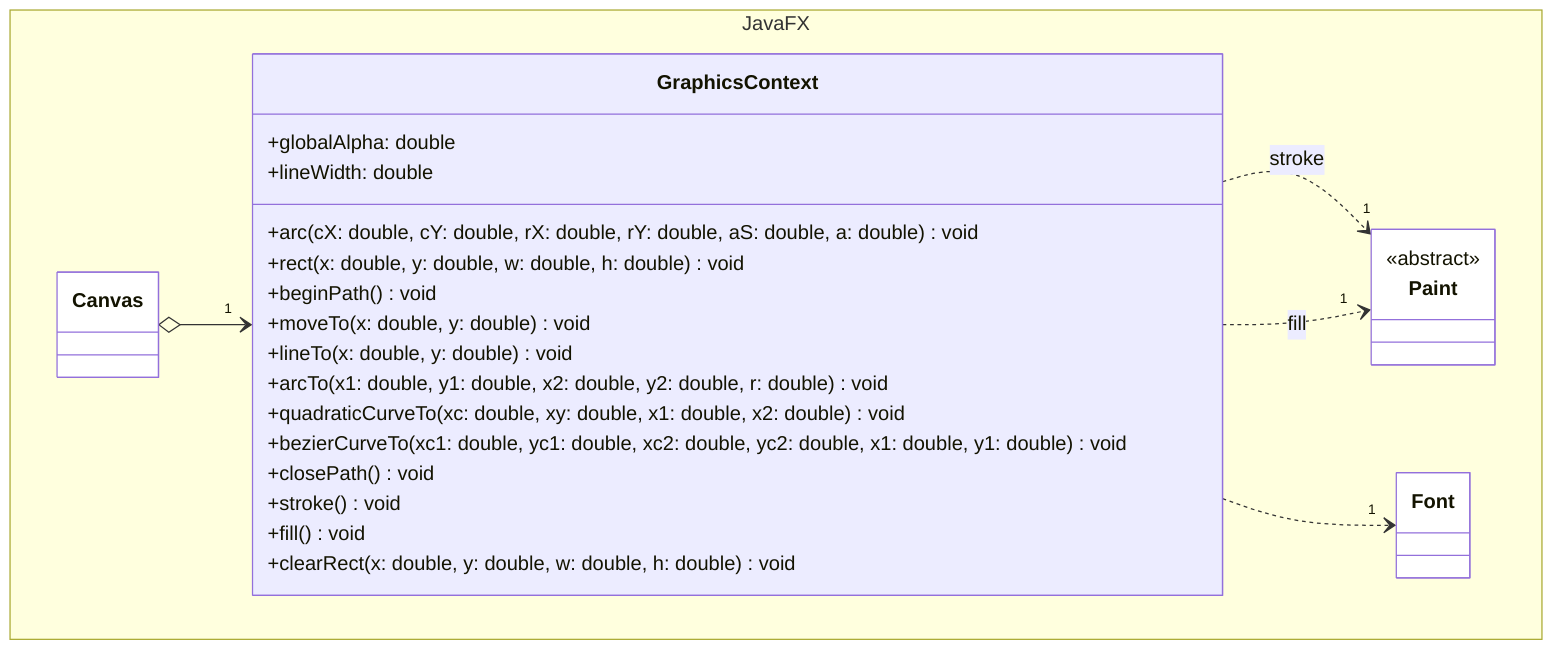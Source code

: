 classDiagram

    namespace JavaFX {

        class Canvas {
        }

        class GraphicsContext {
            +globalAlpha: double
            +lineWidth: double
            +arc(cX: double, cY: double, rX: double, rY: double, aS: double, a: double) void
            +rect(x: double, y: double, w: double, h: double) void
            +beginPath() void
            +moveTo(x: double, y: double) void
            +lineTo(x: double, y: double) void
            +arcTo(x1: double, y1: double, x2: double, y2: double, r: double) void
            +quadraticCurveTo(xc: double, xy: double, x1: double, x2: double) void
            +bezierCurveTo(xc1: double, yc1: double, xc2: double, yc2: double, x1: double, y1: double) void
            +closePath() void
            +stroke() void
            +fill() void
            +clearRect(x: double, y: double, w: double, h: double) void
        }

        class Paint {
            <<abstract>>
        }

        class Font {

        }

    }

    Canvas o-->"1" GraphicsContext

    GraphicsContext ..>"1" Paint: stroke
    GraphicsContext ..>"1" Paint: fill
    GraphicsContext ..>"1" Font


    style Canvas fill:white
    style Paint fill:white
    style Font fill:white
